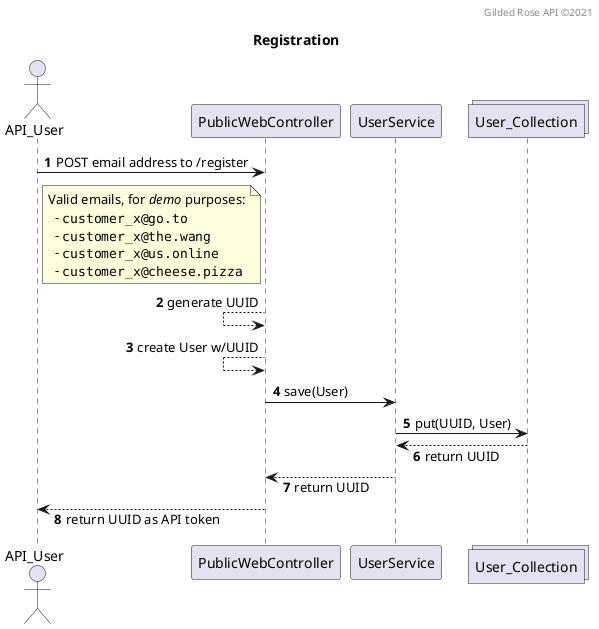 @startuml
skinparam responseMessageBelowArrow true
autonumber

title Registration
header Gilded Rose API ©2021

actor API_User
participant PublicWebController
participant UserService
collections User_Collection

API_User -> PublicWebController : POST email address to /register
note right of API_User
 Valid emails, for //demo// purposes:
   - ""customer_x@go.to""
   - ""customer_x@the.wang""
   - ""customer_x@us.online""
   - ""customer_x@cheese.pizza""
end note
PublicWebController <-- PublicWebController : generate UUID
PublicWebController <-- PublicWebController : create User w/UUID
PublicWebController -> UserService : save(User)
UserService -> User_Collection : put(UUID, User)
UserService <-- User_Collection : return UUID
PublicWebController <-- UserService : return UUID
API_User <-- PublicWebController : return UUID as API token
@enduml
